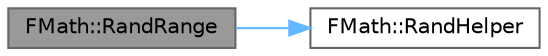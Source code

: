 digraph "FMath::RandRange"
{
 // INTERACTIVE_SVG=YES
 // LATEX_PDF_SIZE
  bgcolor="transparent";
  edge [fontname=Helvetica,fontsize=10,labelfontname=Helvetica,labelfontsize=10];
  node [fontname=Helvetica,fontsize=10,shape=box,height=0.2,width=0.4];
  rankdir="LR";
  Node1 [id="Node000001",label="FMath::RandRange",height=0.2,width=0.4,color="gray40", fillcolor="grey60", style="filled", fontcolor="black",tooltip="Helper function for rand implementations."];
  Node1 -> Node2 [id="edge1_Node000001_Node000002",color="steelblue1",style="solid",tooltip=" "];
  Node2 [id="Node000002",label="FMath::RandHelper",height=0.2,width=0.4,color="grey40", fillcolor="white", style="filled",URL="$dc/d20/structFMath.html#a68b86b36dc3087fd3deecc3ea48ca035",tooltip="Helper function for rand implementations."];
}
